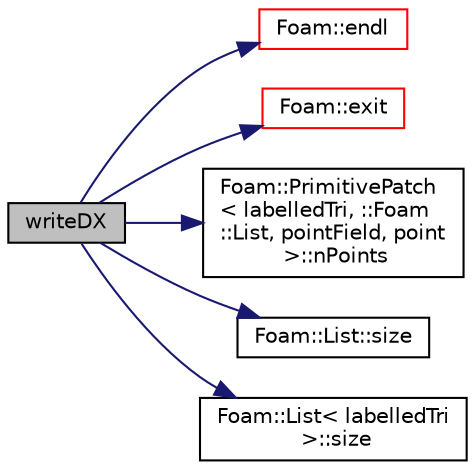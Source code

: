 digraph "writeDX"
{
  bgcolor="transparent";
  edge [fontname="Helvetica",fontsize="10",labelfontname="Helvetica",labelfontsize="10"];
  node [fontname="Helvetica",fontsize="10",shape=record];
  rankdir="LR";
  Node1087 [label="writeDX",height=0.2,width=0.4,color="black", fillcolor="grey75", style="filled", fontcolor="black"];
  Node1087 -> Node1088 [color="midnightblue",fontsize="10",style="solid",fontname="Helvetica"];
  Node1088 [label="Foam::endl",height=0.2,width=0.4,color="red",URL="$a21851.html#a2db8fe02a0d3909e9351bb4275b23ce4",tooltip="Add newline and flush stream. "];
  Node1087 -> Node1090 [color="midnightblue",fontsize="10",style="solid",fontname="Helvetica"];
  Node1090 [label="Foam::exit",height=0.2,width=0.4,color="red",URL="$a21851.html#a06ca7250d8e89caf05243ec094843642"];
  Node1087 -> Node1137 [color="midnightblue",fontsize="10",style="solid",fontname="Helvetica"];
  Node1137 [label="Foam::PrimitivePatch\l\< labelledTri, ::Foam\l::List, pointField, point\l \>::nPoints",height=0.2,width=0.4,color="black",URL="$a28693.html#a1c886a784a597459dbf2d9470798e9dd",tooltip="Return number of points supporting patch faces. "];
  Node1087 -> Node1138 [color="midnightblue",fontsize="10",style="solid",fontname="Helvetica"];
  Node1138 [label="Foam::List::size",height=0.2,width=0.4,color="black",URL="$a26833.html#a8a5f6fa29bd4b500caf186f60245b384",tooltip="Override size to be inconsistent with allocated storage. "];
  Node1087 -> Node1139 [color="midnightblue",fontsize="10",style="solid",fontname="Helvetica"];
  Node1139 [label="Foam::List\< labelledTri\l \>::size",height=0.2,width=0.4,color="black",URL="$a26833.html#a47b3bf30da1eb3ab8076b5fbe00e0494",tooltip="Return the number of elements in the UList. "];
}
